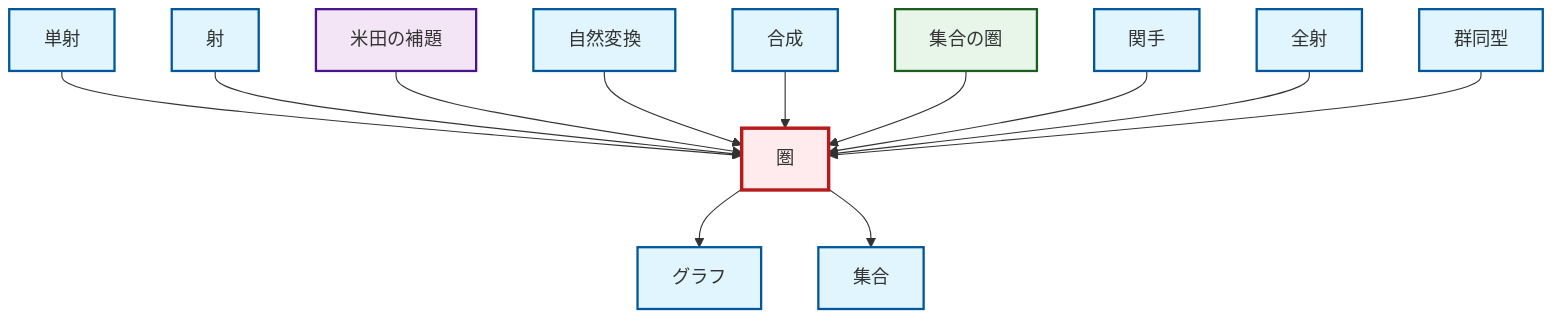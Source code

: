 graph TD
    classDef definition fill:#e1f5fe,stroke:#01579b,stroke-width:2px
    classDef theorem fill:#f3e5f5,stroke:#4a148c,stroke-width:2px
    classDef axiom fill:#fff3e0,stroke:#e65100,stroke-width:2px
    classDef example fill:#e8f5e9,stroke:#1b5e20,stroke-width:2px
    classDef current fill:#ffebee,stroke:#b71c1c,stroke-width:3px
    def-category["圏"]:::definition
    def-functor["関手"]:::definition
    thm-yoneda["米田の補題"]:::theorem
    def-natural-transformation["自然変換"]:::definition
    def-composition["合成"]:::definition
    ex-set-category["集合の圏"]:::example
    def-epimorphism["全射"]:::definition
    def-isomorphism["群同型"]:::definition
    def-monomorphism["単射"]:::definition
    def-morphism["射"]:::definition
    def-set["集合"]:::definition
    def-graph["グラフ"]:::definition
    def-monomorphism --> def-category
    def-morphism --> def-category
    thm-yoneda --> def-category
    def-category --> def-graph
    def-natural-transformation --> def-category
    def-category --> def-set
    def-composition --> def-category
    ex-set-category --> def-category
    def-functor --> def-category
    def-epimorphism --> def-category
    def-isomorphism --> def-category
    class def-category current